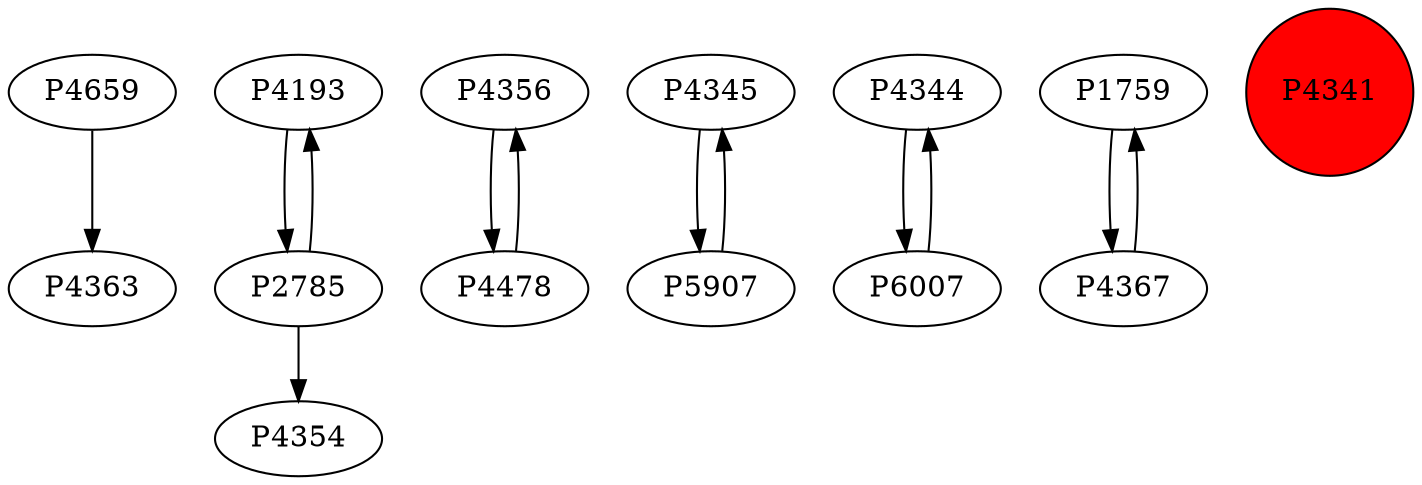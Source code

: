 digraph {
	P4659 -> P4363
	P4193 -> P2785
	P4356 -> P4478
	P4345 -> P5907
	P2785 -> P4193
	P4478 -> P4356
	P4344 -> P6007
	P2785 -> P4354
	P6007 -> P4344
	P1759 -> P4367
	P4367 -> P1759
	P5907 -> P4345
	P4341 [shape=circle]
	P4341 [style=filled]
	P4341 [fillcolor=red]
}